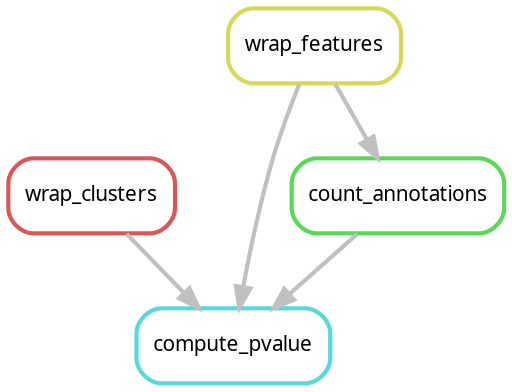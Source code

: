 digraph snakemake_dag {
    graph[bgcolor=white, margin=0];
    node[shape=box, style=rounded, fontname=sans,                 fontsize=10, penwidth=2];
    edge[penwidth=2, color=grey];
	0[label = "compute_pvalue", color = "0.50 0.6 0.85", style="rounded"];
	1[label = "wrap_clusters", color = "0.00 0.6 0.85", style="rounded"];
	2[label = "wrap_features", color = "0.17 0.6 0.85", style="rounded"];
	3[label = "count_annotations", color = "0.33 0.6 0.85", style="rounded"];
	1 -> 0
	2 -> 0
	3 -> 0
	2 -> 3
}            

